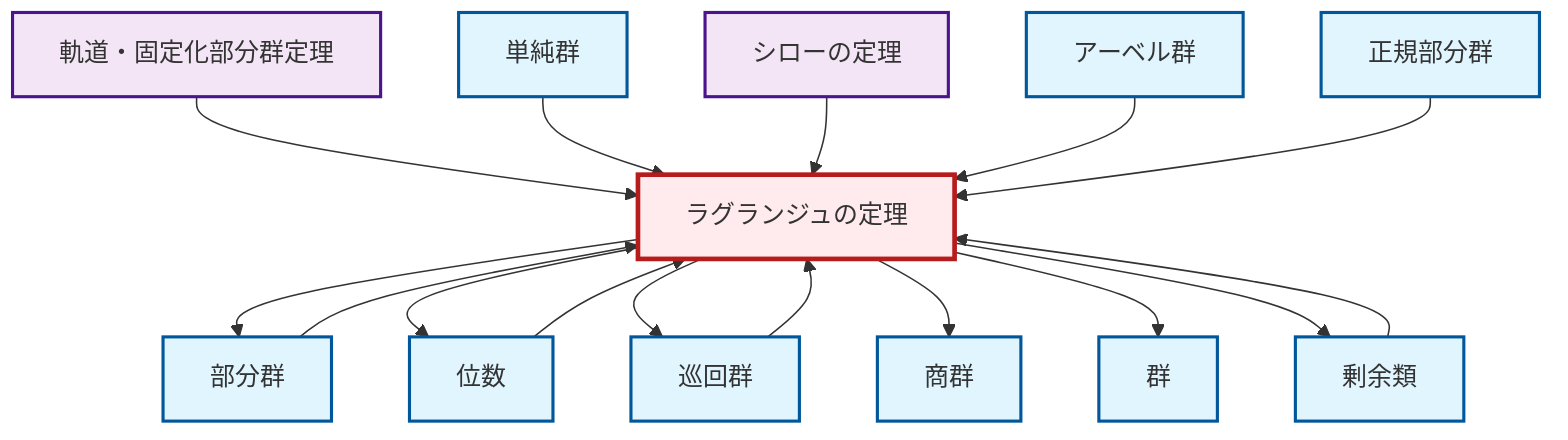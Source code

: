 graph TD
    classDef definition fill:#e1f5fe,stroke:#01579b,stroke-width:2px
    classDef theorem fill:#f3e5f5,stroke:#4a148c,stroke-width:2px
    classDef axiom fill:#fff3e0,stroke:#e65100,stroke-width:2px
    classDef example fill:#e8f5e9,stroke:#1b5e20,stroke-width:2px
    classDef current fill:#ffebee,stroke:#b71c1c,stroke-width:3px
    def-quotient-group["商群"]:::definition
    thm-orbit-stabilizer["軌道・固定化部分群定理"]:::theorem
    def-subgroup["部分群"]:::definition
    thm-lagrange["ラグランジュの定理"]:::theorem
    def-cyclic-group["巡回群"]:::definition
    def-normal-subgroup["正規部分群"]:::definition
    def-coset["剰余類"]:::definition
    def-order["位数"]:::definition
    def-simple-group["単純群"]:::definition
    def-group["群"]:::definition
    thm-sylow["シローの定理"]:::theorem
    def-abelian-group["アーベル群"]:::definition
    thm-lagrange --> def-subgroup
    thm-orbit-stabilizer --> thm-lagrange
    thm-lagrange --> def-order
    thm-lagrange --> def-cyclic-group
    thm-lagrange --> def-quotient-group
    def-simple-group --> thm-lagrange
    thm-lagrange --> def-group
    def-cyclic-group --> thm-lagrange
    thm-sylow --> thm-lagrange
    def-abelian-group --> thm-lagrange
    def-normal-subgroup --> thm-lagrange
    thm-lagrange --> def-coset
    def-coset --> thm-lagrange
    def-order --> thm-lagrange
    def-subgroup --> thm-lagrange
    class thm-lagrange current
